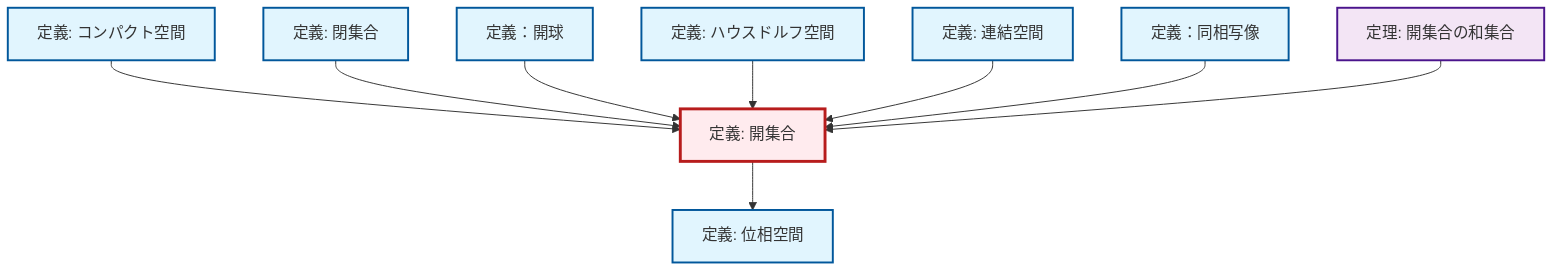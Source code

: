 graph TD
    classDef definition fill:#e1f5fe,stroke:#01579b,stroke-width:2px
    classDef theorem fill:#f3e5f5,stroke:#4a148c,stroke-width:2px
    classDef axiom fill:#fff3e0,stroke:#e65100,stroke-width:2px
    classDef example fill:#e8f5e9,stroke:#1b5e20,stroke-width:2px
    classDef current fill:#ffebee,stroke:#b71c1c,stroke-width:3px
    def-open-set["定義: 開集合"]:::definition
    def-connected["定義: 連結空間"]:::definition
    def-compact["定義: コンパクト空間"]:::definition
    def-closed-set["定義: 閉集合"]:::definition
    def-homeomorphism["定義：同相写像"]:::definition
    def-open-ball["定義：開球"]:::definition
    thm-union-open-sets["定理: 開集合の和集合"]:::theorem
    def-hausdorff["定義: ハウスドルフ空間"]:::definition
    def-topological-space["定義: 位相空間"]:::definition
    def-open-set --> def-topological-space
    def-compact --> def-open-set
    def-closed-set --> def-open-set
    def-open-ball --> def-open-set
    def-hausdorff --> def-open-set
    def-connected --> def-open-set
    def-homeomorphism --> def-open-set
    thm-union-open-sets --> def-open-set
    class def-open-set current